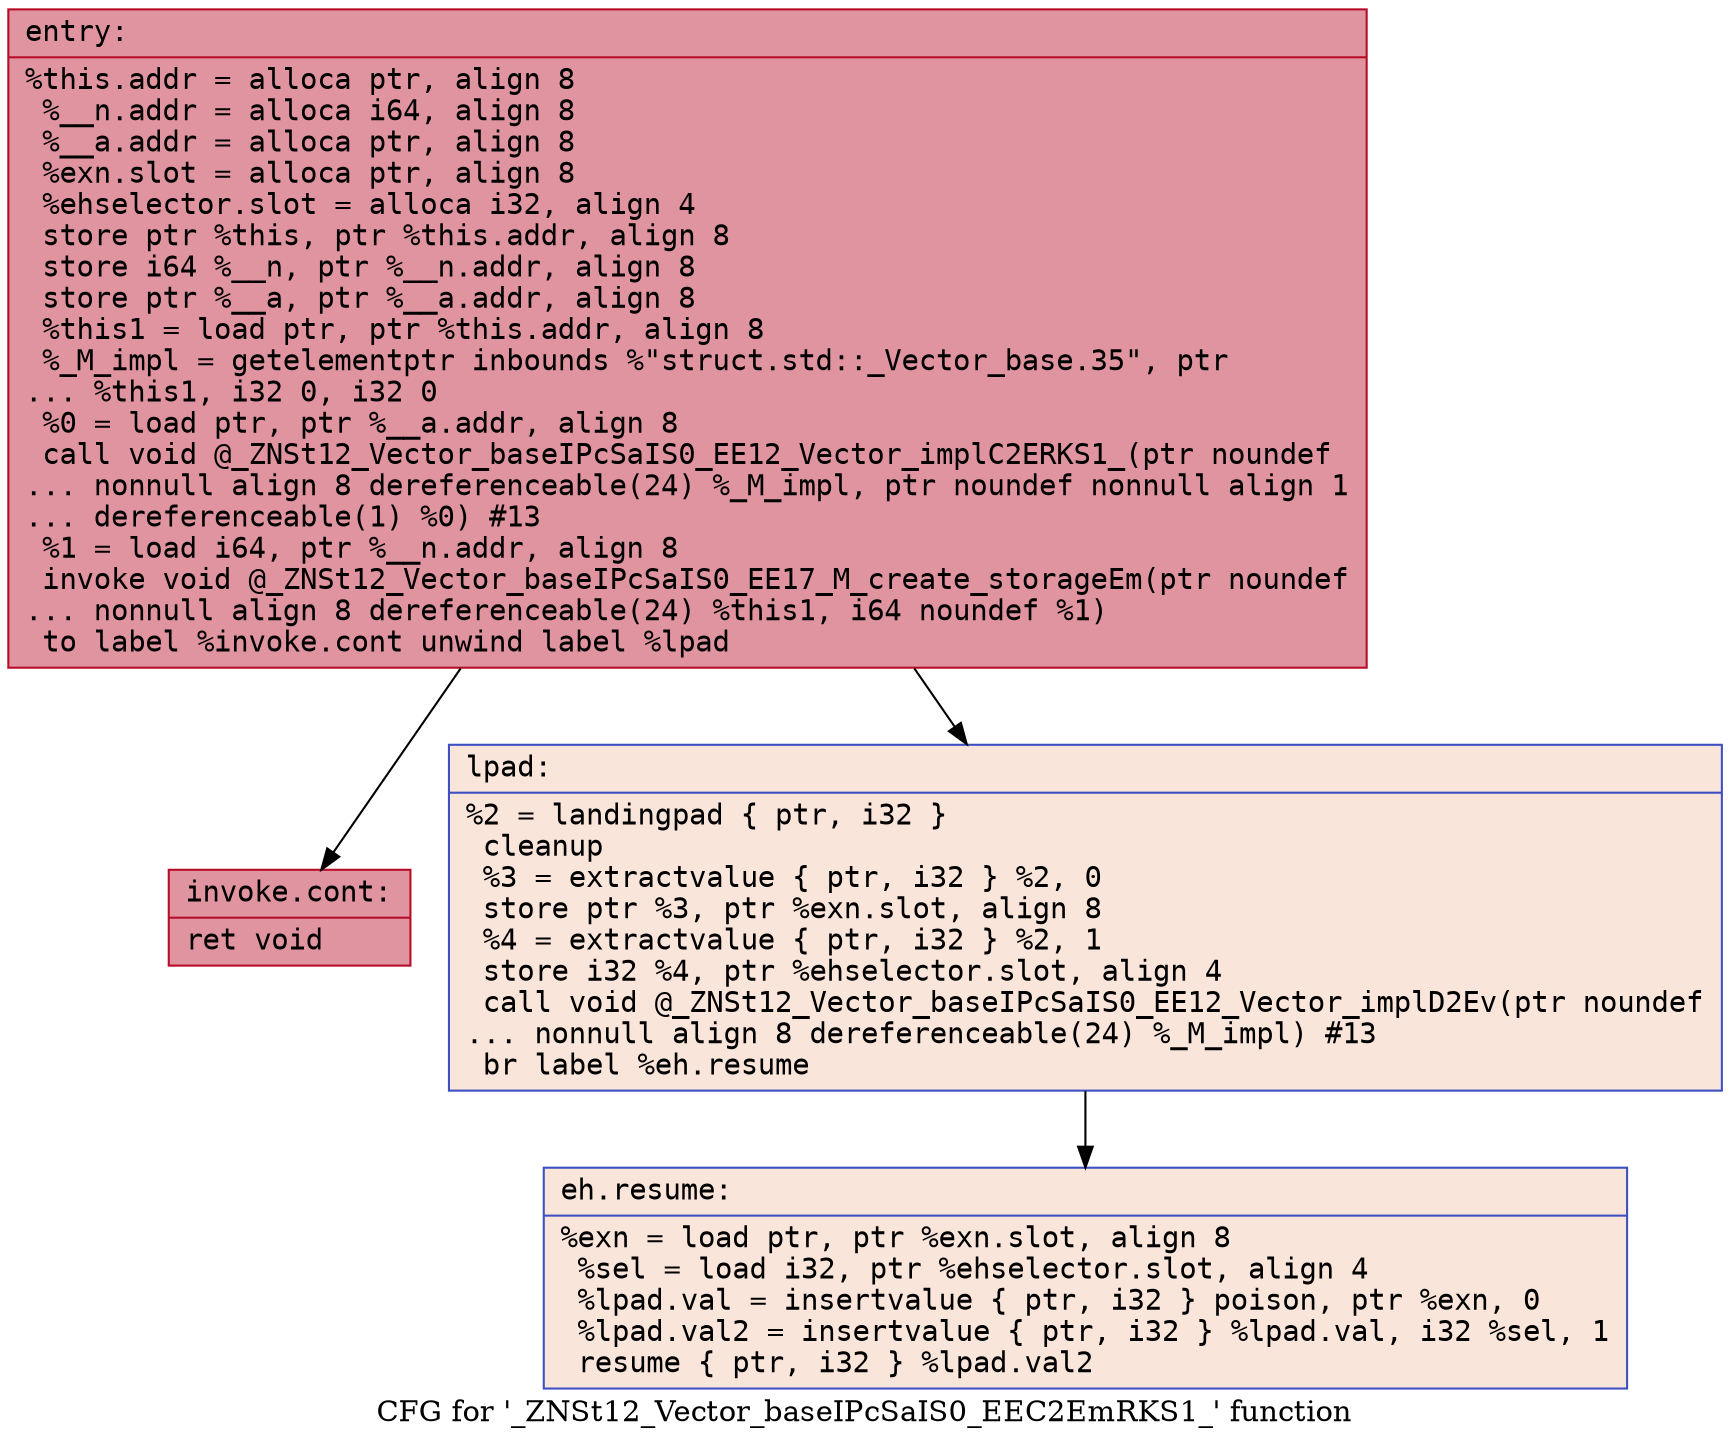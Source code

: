 digraph "CFG for '_ZNSt12_Vector_baseIPcSaIS0_EEC2EmRKS1_' function" {
	label="CFG for '_ZNSt12_Vector_baseIPcSaIS0_EEC2EmRKS1_' function";

	Node0x561f16544de0 [shape=record,color="#b70d28ff", style=filled, fillcolor="#b70d2870" fontname="Courier",label="{entry:\l|  %this.addr = alloca ptr, align 8\l  %__n.addr = alloca i64, align 8\l  %__a.addr = alloca ptr, align 8\l  %exn.slot = alloca ptr, align 8\l  %ehselector.slot = alloca i32, align 4\l  store ptr %this, ptr %this.addr, align 8\l  store i64 %__n, ptr %__n.addr, align 8\l  store ptr %__a, ptr %__a.addr, align 8\l  %this1 = load ptr, ptr %this.addr, align 8\l  %_M_impl = getelementptr inbounds %\"struct.std::_Vector_base.35\", ptr\l... %this1, i32 0, i32 0\l  %0 = load ptr, ptr %__a.addr, align 8\l  call void @_ZNSt12_Vector_baseIPcSaIS0_EE12_Vector_implC2ERKS1_(ptr noundef\l... nonnull align 8 dereferenceable(24) %_M_impl, ptr noundef nonnull align 1\l... dereferenceable(1) %0) #13\l  %1 = load i64, ptr %__n.addr, align 8\l  invoke void @_ZNSt12_Vector_baseIPcSaIS0_EE17_M_create_storageEm(ptr noundef\l... nonnull align 8 dereferenceable(24) %this1, i64 noundef %1)\l          to label %invoke.cont unwind label %lpad\l}"];
	Node0x561f16544de0 -> Node0x561f16545720[tooltip="entry -> invoke.cont\nProbability 100.00%" ];
	Node0x561f16544de0 -> Node0x561f165457a0[tooltip="entry -> lpad\nProbability 0.00%" ];
	Node0x561f16545720 [shape=record,color="#b70d28ff", style=filled, fillcolor="#b70d2870" fontname="Courier",label="{invoke.cont:\l|  ret void\l}"];
	Node0x561f165457a0 [shape=record,color="#3d50c3ff", style=filled, fillcolor="#f4c5ad70" fontname="Courier",label="{lpad:\l|  %2 = landingpad \{ ptr, i32 \}\l          cleanup\l  %3 = extractvalue \{ ptr, i32 \} %2, 0\l  store ptr %3, ptr %exn.slot, align 8\l  %4 = extractvalue \{ ptr, i32 \} %2, 1\l  store i32 %4, ptr %ehselector.slot, align 4\l  call void @_ZNSt12_Vector_baseIPcSaIS0_EE12_Vector_implD2Ev(ptr noundef\l... nonnull align 8 dereferenceable(24) %_M_impl) #13\l  br label %eh.resume\l}"];
	Node0x561f165457a0 -> Node0x561f16546070[tooltip="lpad -> eh.resume\nProbability 100.00%" ];
	Node0x561f16546070 [shape=record,color="#3d50c3ff", style=filled, fillcolor="#f4c5ad70" fontname="Courier",label="{eh.resume:\l|  %exn = load ptr, ptr %exn.slot, align 8\l  %sel = load i32, ptr %ehselector.slot, align 4\l  %lpad.val = insertvalue \{ ptr, i32 \} poison, ptr %exn, 0\l  %lpad.val2 = insertvalue \{ ptr, i32 \} %lpad.val, i32 %sel, 1\l  resume \{ ptr, i32 \} %lpad.val2\l}"];
}
